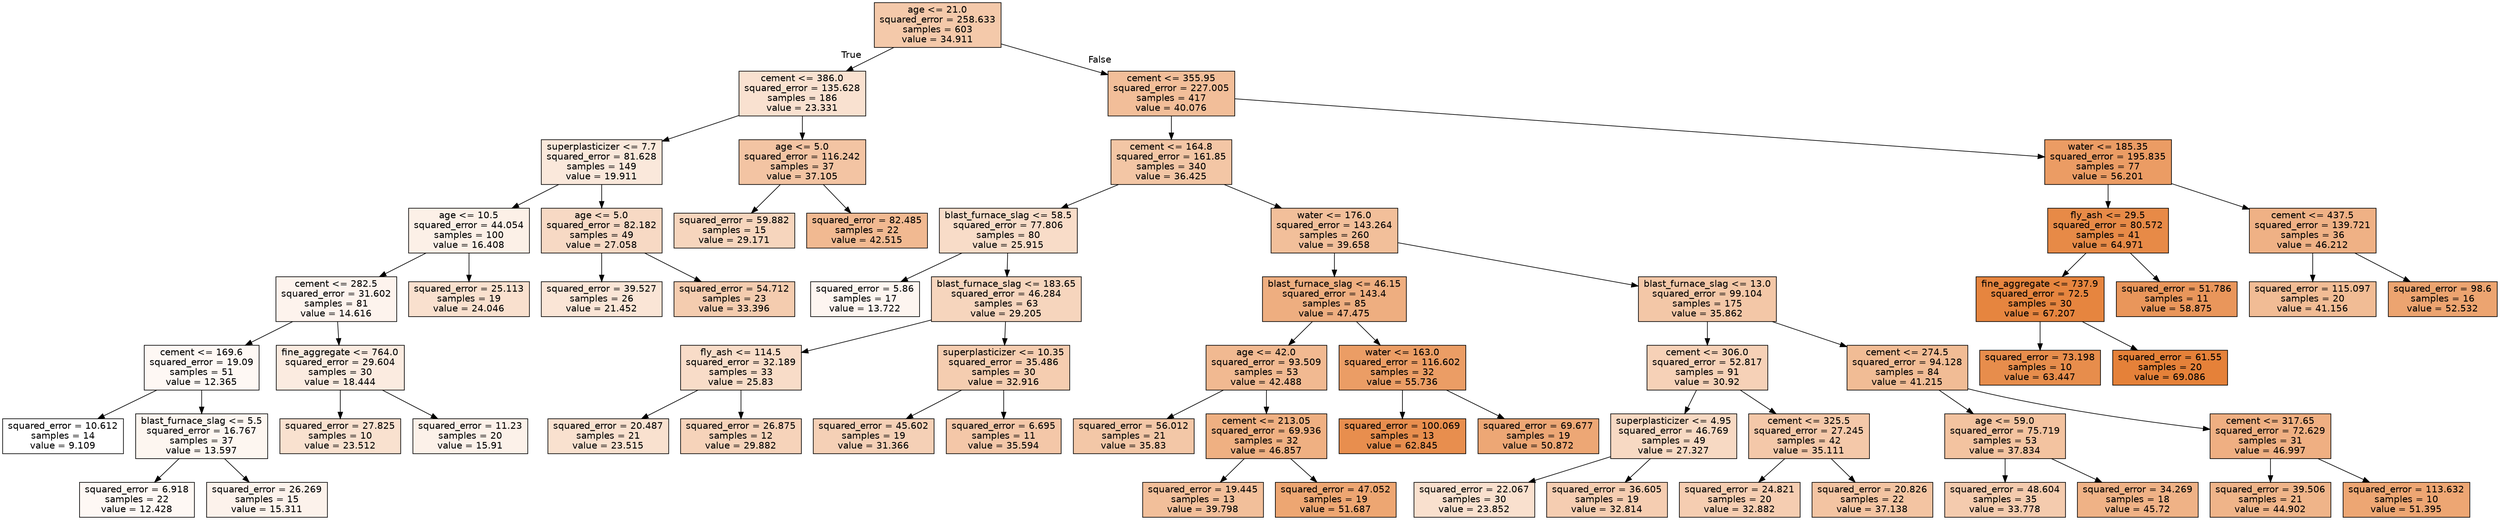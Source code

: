 digraph Tree {
node [shape=box, style="filled", color="black", fontname="helvetica"] ;
edge [fontname="helvetica"] ;
0 [label="age <= 21.0\nsquared_error = 258.633\nsamples = 603\nvalue = 34.911", fillcolor="#f4c9aa"] ;
1 [label="cement <= 386.0\nsquared_error = 135.628\nsamples = 186\nvalue = 23.331", fillcolor="#f9e1d0"] ;
0 -> 1 [labeldistance=2.5, labelangle=45, headlabel="True"] ;
2 [label="superplasticizer <= 7.7\nsquared_error = 81.628\nsamples = 149\nvalue = 19.911", fillcolor="#fae8db"] ;
1 -> 2 ;
3 [label="age <= 10.5\nsquared_error = 44.054\nsamples = 100\nvalue = 16.408", fillcolor="#fcf0e7"] ;
2 -> 3 ;
4 [label="cement <= 282.5\nsquared_error = 31.602\nsamples = 81\nvalue = 14.616", fillcolor="#fdf3ed"] ;
3 -> 4 ;
5 [label="cement <= 169.6\nsquared_error = 19.09\nsamples = 51\nvalue = 12.365", fillcolor="#fef8f4"] ;
4 -> 5 ;
6 [label="squared_error = 10.612\nsamples = 14\nvalue = 9.109", fillcolor="#ffffff"] ;
5 -> 6 ;
7 [label="blast_furnace_slag <= 5.5\nsquared_error = 16.767\nsamples = 37\nvalue = 13.597", fillcolor="#fdf6f0"] ;
5 -> 7 ;
8 [label="squared_error = 6.918\nsamples = 22\nvalue = 12.428", fillcolor="#fef8f4"] ;
7 -> 8 ;
9 [label="squared_error = 26.269\nsamples = 15\nvalue = 15.311", fillcolor="#fcf2eb"] ;
7 -> 9 ;
10 [label="fine_aggregate <= 764.0\nsquared_error = 29.604\nsamples = 30\nvalue = 18.444", fillcolor="#fbebe0"] ;
4 -> 10 ;
11 [label="squared_error = 27.825\nsamples = 10\nvalue = 23.512", fillcolor="#f9e1cf"] ;
10 -> 11 ;
12 [label="squared_error = 11.23\nsamples = 20\nvalue = 15.91", fillcolor="#fcf1e9"] ;
10 -> 12 ;
13 [label="squared_error = 25.113\nsamples = 19\nvalue = 24.046", fillcolor="#f9e0ce"] ;
3 -> 13 ;
14 [label="age <= 5.0\nsquared_error = 82.182\nsamples = 49\nvalue = 27.058", fillcolor="#f7d9c4"] ;
2 -> 14 ;
15 [label="squared_error = 39.527\nsamples = 26\nvalue = 21.452", fillcolor="#fae5d6"] ;
14 -> 15 ;
16 [label="squared_error = 54.712\nsamples = 23\nvalue = 33.396", fillcolor="#f4ccaf"] ;
14 -> 16 ;
17 [label="age <= 5.0\nsquared_error = 116.242\nsamples = 37\nvalue = 37.105", fillcolor="#f3c4a3"] ;
1 -> 17 ;
18 [label="squared_error = 59.882\nsamples = 15\nvalue = 29.171", fillcolor="#f6d5bd"] ;
17 -> 18 ;
19 [label="squared_error = 82.485\nsamples = 22\nvalue = 42.515", fillcolor="#f1b991"] ;
17 -> 19 ;
20 [label="cement <= 355.95\nsquared_error = 227.005\nsamples = 417\nvalue = 40.076", fillcolor="#f2be99"] ;
0 -> 20 [labeldistance=2.5, labelangle=-45, headlabel="False"] ;
21 [label="cement <= 164.8\nsquared_error = 161.85\nsamples = 340\nvalue = 36.425", fillcolor="#f3c6a5"] ;
20 -> 21 ;
22 [label="blast_furnace_slag <= 58.5\nsquared_error = 77.806\nsamples = 80\nvalue = 25.915", fillcolor="#f8dcc8"] ;
21 -> 22 ;
23 [label="squared_error = 5.86\nsamples = 17\nvalue = 13.722", fillcolor="#fdf5f0"] ;
22 -> 23 ;
24 [label="blast_furnace_slag <= 183.65\nsquared_error = 46.284\nsamples = 63\nvalue = 29.205", fillcolor="#f6d5bd"] ;
22 -> 24 ;
25 [label="fly_ash <= 114.5\nsquared_error = 32.189\nsamples = 33\nvalue = 25.83", fillcolor="#f8dcc8"] ;
24 -> 25 ;
26 [label="squared_error = 20.487\nsamples = 21\nvalue = 23.515", fillcolor="#f9e1cf"] ;
25 -> 26 ;
27 [label="squared_error = 26.875\nsamples = 12\nvalue = 29.882", fillcolor="#f6d3ba"] ;
25 -> 27 ;
28 [label="superplasticizer <= 10.35\nsquared_error = 35.486\nsamples = 30\nvalue = 32.916", fillcolor="#f5cdb0"] ;
24 -> 28 ;
29 [label="squared_error = 45.602\nsamples = 19\nvalue = 31.366", fillcolor="#f5d0b6"] ;
28 -> 29 ;
30 [label="squared_error = 6.695\nsamples = 11\nvalue = 35.594", fillcolor="#f4c7a8"] ;
28 -> 30 ;
31 [label="water <= 176.0\nsquared_error = 143.264\nsamples = 260\nvalue = 39.658", fillcolor="#f2bf9a"] ;
21 -> 31 ;
32 [label="blast_furnace_slag <= 46.15\nsquared_error = 143.4\nsamples = 85\nvalue = 47.475", fillcolor="#eeae80"] ;
31 -> 32 ;
33 [label="age <= 42.0\nsquared_error = 93.509\nsamples = 53\nvalue = 42.488", fillcolor="#f1b991"] ;
32 -> 33 ;
34 [label="squared_error = 56.012\nsamples = 21\nvalue = 35.83", fillcolor="#f3c7a7"] ;
33 -> 34 ;
35 [label="cement <= 213.05\nsquared_error = 69.936\nsamples = 32\nvalue = 46.857", fillcolor="#efb082"] ;
33 -> 35 ;
36 [label="squared_error = 19.445\nsamples = 13\nvalue = 39.798", fillcolor="#f2bf9a"] ;
35 -> 36 ;
37 [label="squared_error = 47.052\nsamples = 19\nvalue = 51.687", fillcolor="#eda672"] ;
35 -> 37 ;
38 [label="water <= 163.0\nsquared_error = 116.602\nsamples = 32\nvalue = 55.736", fillcolor="#eb9d65"] ;
32 -> 38 ;
39 [label="squared_error = 100.069\nsamples = 13\nvalue = 62.845", fillcolor="#e88e4e"] ;
38 -> 39 ;
40 [label="squared_error = 69.677\nsamples = 19\nvalue = 50.872", fillcolor="#eda775"] ;
38 -> 40 ;
41 [label="blast_furnace_slag <= 13.0\nsquared_error = 99.104\nsamples = 175\nvalue = 35.862", fillcolor="#f3c7a7"] ;
31 -> 41 ;
42 [label="cement <= 306.0\nsquared_error = 52.817\nsamples = 91\nvalue = 30.92", fillcolor="#f6d1b7"] ;
41 -> 42 ;
43 [label="superplasticizer <= 4.95\nsquared_error = 46.769\nsamples = 49\nvalue = 27.327", fillcolor="#f7d9c3"] ;
42 -> 43 ;
44 [label="squared_error = 22.067\nsamples = 30\nvalue = 23.852", fillcolor="#f9e0ce"] ;
43 -> 44 ;
45 [label="squared_error = 36.605\nsamples = 19\nvalue = 32.814", fillcolor="#f5cdb1"] ;
43 -> 45 ;
46 [label="cement <= 325.5\nsquared_error = 27.245\nsamples = 42\nvalue = 35.111", fillcolor="#f4c8a9"] ;
42 -> 46 ;
47 [label="squared_error = 24.821\nsamples = 20\nvalue = 32.882", fillcolor="#f5cdb1"] ;
46 -> 47 ;
48 [label="squared_error = 20.826\nsamples = 22\nvalue = 37.138", fillcolor="#f3c4a2"] ;
46 -> 48 ;
49 [label="cement <= 274.5\nsquared_error = 94.128\nsamples = 84\nvalue = 41.215", fillcolor="#f1bc95"] ;
41 -> 49 ;
50 [label="age <= 59.0\nsquared_error = 75.719\nsamples = 53\nvalue = 37.834", fillcolor="#f3c3a0"] ;
49 -> 50 ;
51 [label="squared_error = 48.604\nsamples = 35\nvalue = 33.778", fillcolor="#f4cbae"] ;
50 -> 51 ;
52 [label="squared_error = 34.269\nsamples = 18\nvalue = 45.72", fillcolor="#efb286"] ;
50 -> 52 ;
53 [label="cement <= 317.65\nsquared_error = 72.629\nsamples = 31\nvalue = 46.997", fillcolor="#efaf82"] ;
49 -> 53 ;
54 [label="squared_error = 39.506\nsamples = 21\nvalue = 44.902", fillcolor="#efb489"] ;
53 -> 54 ;
55 [label="squared_error = 113.632\nsamples = 10\nvalue = 51.395", fillcolor="#eda673"] ;
53 -> 55 ;
56 [label="water <= 185.35\nsquared_error = 195.835\nsamples = 77\nvalue = 56.201", fillcolor="#eb9c64"] ;
20 -> 56 ;
57 [label="fly_ash <= 29.5\nsquared_error = 80.572\nsamples = 41\nvalue = 64.971", fillcolor="#e78a47"] ;
56 -> 57 ;
58 [label="fine_aggregate <= 737.9\nsquared_error = 72.5\nsamples = 30\nvalue = 67.207", fillcolor="#e6853f"] ;
57 -> 58 ;
59 [label="squared_error = 73.198\nsamples = 10\nvalue = 63.447", fillcolor="#e78d4c"] ;
58 -> 59 ;
60 [label="squared_error = 61.55\nsamples = 20\nvalue = 69.086", fillcolor="#e58139"] ;
58 -> 60 ;
61 [label="squared_error = 51.786\nsamples = 11\nvalue = 58.875", fillcolor="#e9965b"] ;
57 -> 61 ;
62 [label="cement <= 437.5\nsquared_error = 139.721\nsamples = 36\nvalue = 46.212", fillcolor="#efb185"] ;
56 -> 62 ;
63 [label="squared_error = 115.097\nsamples = 20\nvalue = 41.156", fillcolor="#f1bc95"] ;
62 -> 63 ;
64 [label="squared_error = 98.6\nsamples = 16\nvalue = 52.532", fillcolor="#eca470"] ;
62 -> 64 ;
}